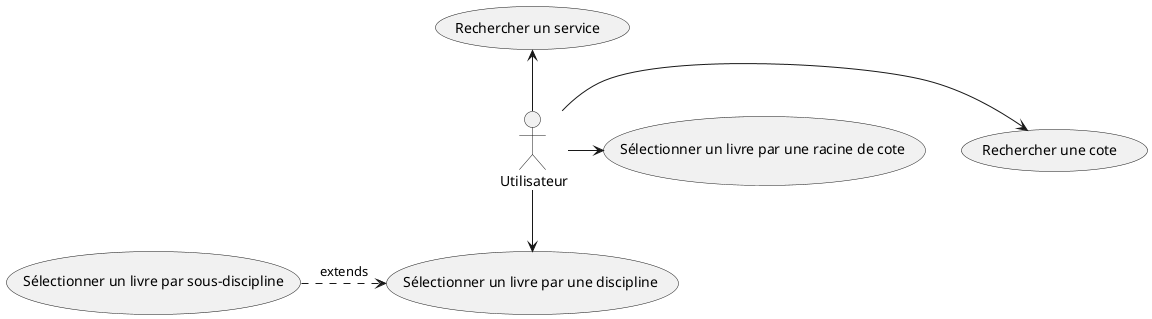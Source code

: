 @startuml
: Utilisateur: as Utilisateur


Utilisateur -up->(Rechercher un service )
Utilisateur -down-> (Sélectionner un livre par une discipline )
Utilisateur -right-> (Rechercher une cote )
Utilisateur -right->(Sélectionner un livre par une racine de cote )
(Sélectionner un livre par sous-discipline) .> (Sélectionner un livre par une discipline ) : extends




@enduml